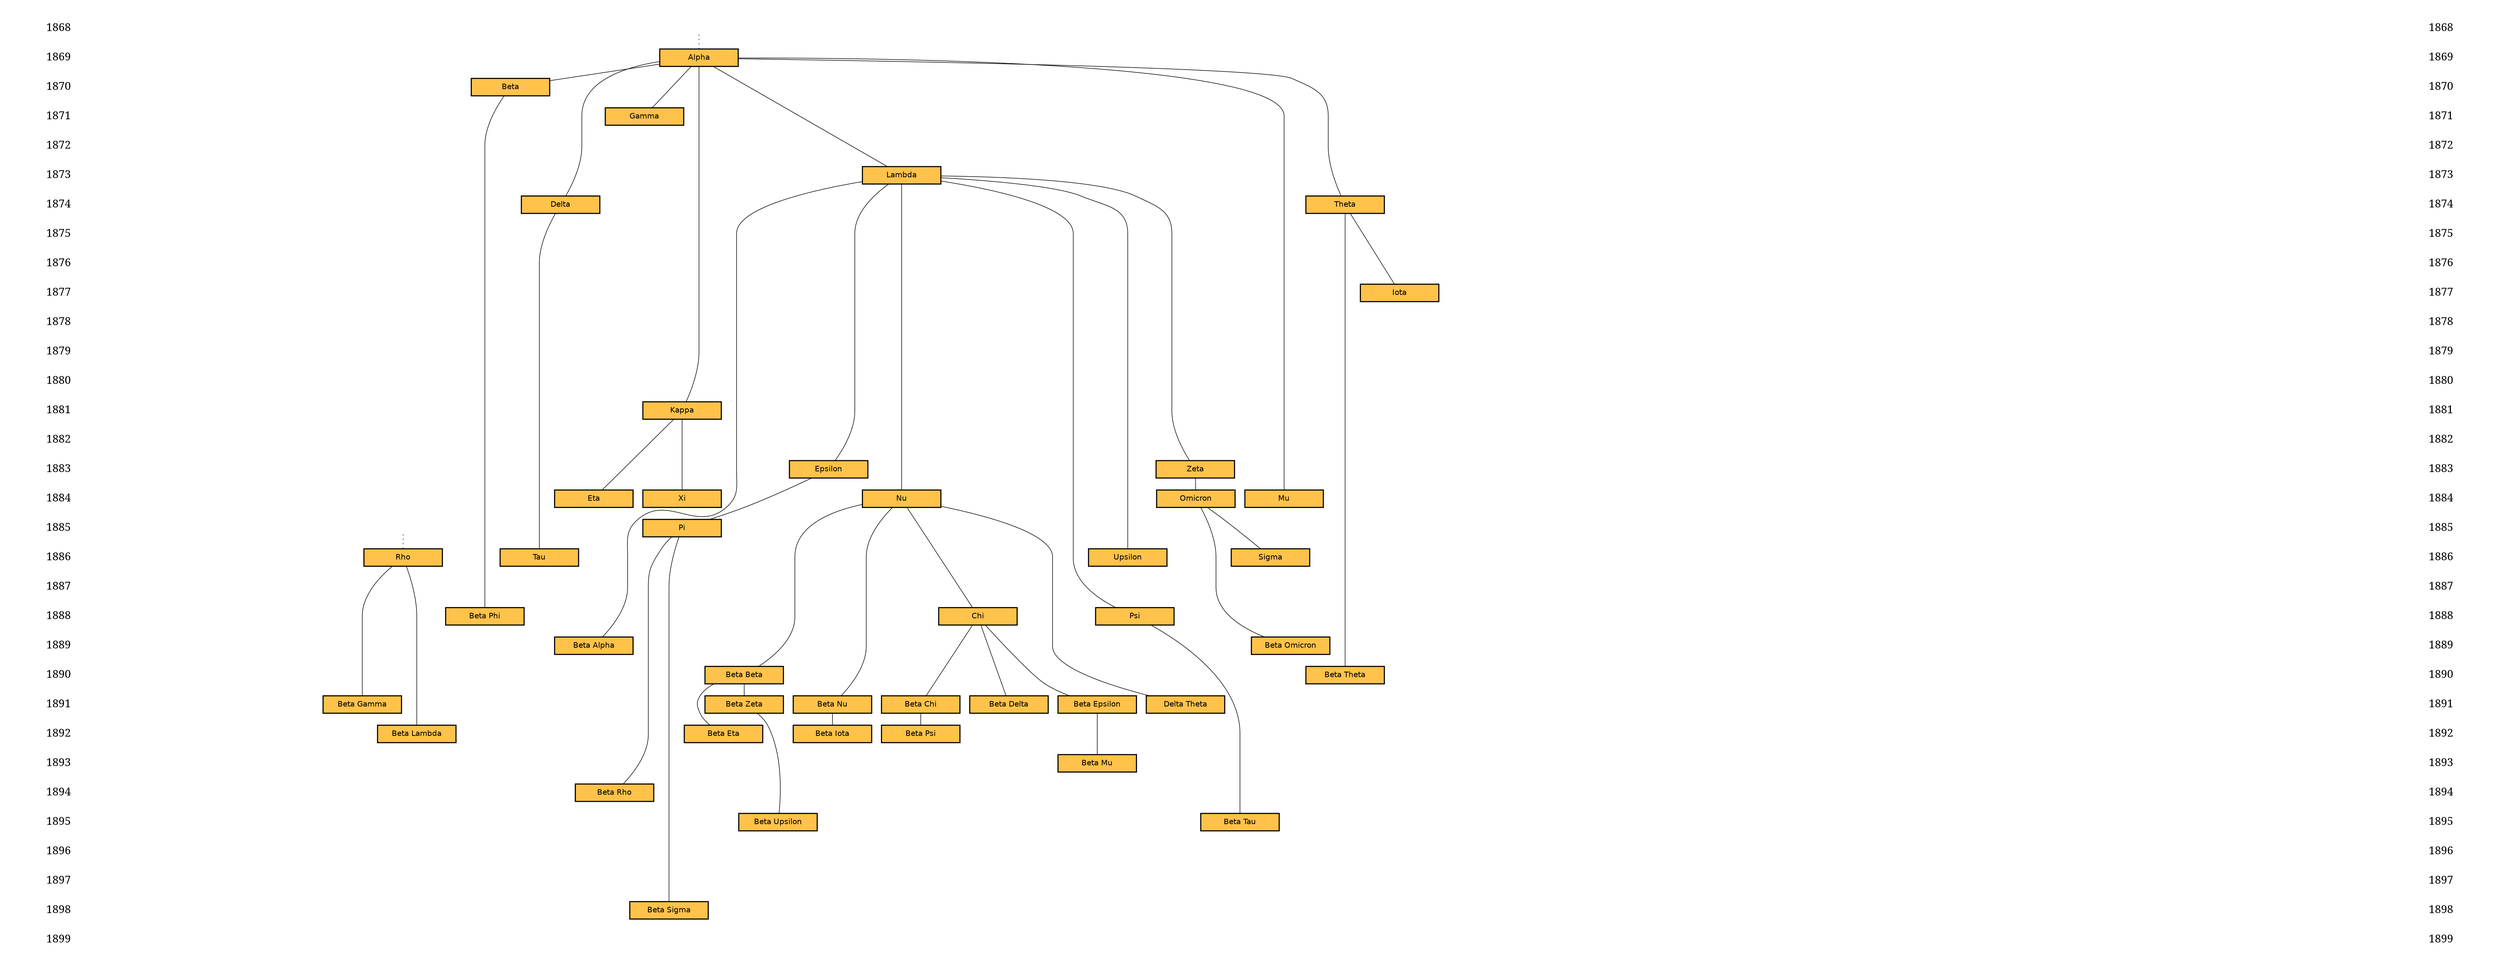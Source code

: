digraph "family_tree" {
    concentrate="False";
    pad=".5, .5";
    ranksep="0.3";
    ratio="compress";
    size="80";
    node [fontname="dejavu sans",height="0.45",penwidth="2",shape="box",style="filled",width="2"];
    edge [arrowhead="none"];
    subgraph "datesL" {
        node [color="none",fontname="georgia",fontsize="20"];
        edge [style="invis"];
        "1868L" [label="1868"];
        "1869L" [label="1869"];
        "1870L" [label="1870"];
        "1871L" [label="1871"];
        "1872L" [label="1872"];
        "1873L" [label="1873"];
        "1874L" [label="1874"];
        "1875L" [label="1875"];
        "1876L" [label="1876"];
        "1877L" [label="1877"];
        "1878L" [label="1878"];
        "1879L" [label="1879"];
        "1880L" [label="1880"];
        "1881L" [label="1881"];
        "1882L" [label="1882"];
        "1883L" [label="1883"];
        "1884L" [label="1884"];
        "1885L" [label="1885"];
        "1886L" [label="1886"];
        "1887L" [label="1887"];
        "1888L" [label="1888"];
        "1889L" [label="1889"];
        "1890L" [label="1890"];
        "1891L" [label="1891"];
        "1892L" [label="1892"];
        "1893L" [label="1893"];
        "1894L" [label="1894"];
        "1895L" [label="1895"];
        "1896L" [label="1896"];
        "1897L" [label="1897"];
        "1898L" [label="1898"];
        "1899L" [label="1899"];
        "1868L" -> "1869L";
        "1869L" -> "1870L";
        "1870L" -> "1871L";
        "1871L" -> "1872L";
        "1872L" -> "1873L";
        "1873L" -> "1874L";
        "1874L" -> "1875L";
        "1875L" -> "1876L";
        "1876L" -> "1877L";
        "1877L" -> "1878L";
        "1878L" -> "1879L";
        "1879L" -> "1880L";
        "1880L" -> "1881L";
        "1881L" -> "1882L";
        "1882L" -> "1883L";
        "1883L" -> "1884L";
        "1884L" -> "1885L";
        "1885L" -> "1886L";
        "1886L" -> "1887L";
        "1887L" -> "1888L";
        "1888L" -> "1889L";
        "1889L" -> "1890L";
        "1890L" -> "1891L";
        "1891L" -> "1892L";
        "1892L" -> "1893L";
        "1893L" -> "1894L";
        "1894L" -> "1895L";
        "1895L" -> "1896L";
        "1896L" -> "1897L";
        "1897L" -> "1898L";
        "1898L" -> "1899L";
    }
    subgraph "members" {
        node [fillcolor=".11 .71 1."];
        "Beta Gamma" [label="Beta Gamma"];
        "Beta Lambda" [label="Beta Lambda"];
        "Rho" [label="Rho"];
        "Rho Parent" [height="0",style="invis",width="0"];
        "Alpha" [label="Alpha"];
        "Alpha Parent" [height="0",style="invis",width="0"];
        "Beta" [label="Beta"];
        "Beta Alpha" [label="Beta Alpha"];
        "Beta Beta" [label="Beta Beta"];
        "Beta Chi" [label="Beta Chi"];
        "Beta Delta" [label="Beta Delta"];
        "Beta Epsilon" [label="Beta Epsilon"];
        "Beta Eta" [label="Beta Eta"];
        "Beta Iota" [label="Beta Iota"];
        "Beta Mu" [label="Beta Mu"];
        "Beta Nu" [label="Beta Nu"];
        "Beta Omicron" [label="Beta Omicron"];
        "Beta Phi" [label="Beta Phi"];
        "Beta Psi" [label="Beta Psi"];
        "Beta Rho" [label="Beta Rho"];
        "Beta Sigma" [label="Beta Sigma"];
        "Beta Tau" [label="Beta Tau"];
        "Beta Theta" [label="Beta Theta"];
        "Beta Upsilon" [label="Beta Upsilon"];
        "Beta Zeta" [label="Beta Zeta"];
        "Chi" [label="Chi"];
        "Delta" [label="Delta"];
        "Delta Theta" [label="Delta Theta"];
        "Epsilon" [label="Epsilon"];
        "Eta" [label="Eta"];
        "Gamma" [label="Gamma"];
        "Iota" [label="Iota"];
        "Kappa" [label="Kappa"];
        "Lambda" [label="Lambda"];
        "Mu" [label="Mu"];
        "Nu" [label="Nu"];
        "Omicron" [label="Omicron"];
        "Pi" [label="Pi"];
        "Psi" [label="Psi"];
        "Sigma" [label="Sigma"];
        "Tau" [label="Tau"];
        "Theta" [label="Theta"];
        "Upsilon" [label="Upsilon"];
        "Xi" [label="Xi"];
        "Zeta" [label="Zeta"];
        "Alpha" -> "Beta";
        "Alpha" -> "Delta";
        "Alpha" -> "Gamma";
        "Alpha" -> "Kappa";
        "Alpha" -> "Lambda";
        "Alpha" -> "Mu";
        "Alpha" -> "Theta";
        "Alpha Parent" -> "Alpha" [style="dotted"];
        "Beta" -> "Beta Phi";
        "Beta Beta" -> "Beta Eta";
        "Beta Beta" -> "Beta Zeta";
        "Beta Chi" -> "Beta Psi";
        "Beta Epsilon" -> "Beta Mu";
        "Beta Nu" -> "Beta Iota";
        "Beta Zeta" -> "Beta Upsilon";
        "Chi" -> "Beta Chi";
        "Chi" -> "Beta Delta";
        "Chi" -> "Beta Epsilon";
        "Delta" -> "Tau";
        "Epsilon" -> "Pi";
        "Kappa" -> "Eta";
        "Kappa" -> "Xi";
        "Lambda" -> "Beta Alpha";
        "Lambda" -> "Epsilon";
        "Lambda" -> "Nu";
        "Lambda" -> "Psi";
        "Lambda" -> "Upsilon";
        "Lambda" -> "Zeta";
        "Nu" -> "Beta Beta";
        "Nu" -> "Beta Nu";
        "Nu" -> "Chi";
        "Nu" -> "Delta Theta";
        "Omicron" -> "Beta Omicron";
        "Omicron" -> "Sigma";
        "Pi" -> "Beta Rho";
        "Pi" -> "Beta Sigma";
        "Psi" -> "Beta Tau";
        "Rho" -> "Beta Gamma";
        "Rho" -> "Beta Lambda";
        "Rho Parent" -> "Rho" [style="dotted"];
        "Theta" -> "Beta Theta";
        "Theta" -> "Iota";
        "Zeta" -> "Omicron";
    }
    subgraph "datesR" {
        node [color="none",fontname="georgia",fontsize="20"];
        edge [style="invis"];
        "1868R" [label="1868"];
        "1869R" [label="1869"];
        "1870R" [label="1870"];
        "1871R" [label="1871"];
        "1872R" [label="1872"];
        "1873R" [label="1873"];
        "1874R" [label="1874"];
        "1875R" [label="1875"];
        "1876R" [label="1876"];
        "1877R" [label="1877"];
        "1878R" [label="1878"];
        "1879R" [label="1879"];
        "1880R" [label="1880"];
        "1881R" [label="1881"];
        "1882R" [label="1882"];
        "1883R" [label="1883"];
        "1884R" [label="1884"];
        "1885R" [label="1885"];
        "1886R" [label="1886"];
        "1887R" [label="1887"];
        "1888R" [label="1888"];
        "1889R" [label="1889"];
        "1890R" [label="1890"];
        "1891R" [label="1891"];
        "1892R" [label="1892"];
        "1893R" [label="1893"];
        "1894R" [label="1894"];
        "1895R" [label="1895"];
        "1896R" [label="1896"];
        "1897R" [label="1897"];
        "1898R" [label="1898"];
        "1899R" [label="1899"];
        "1868R" -> "1869R";
        "1869R" -> "1870R";
        "1870R" -> "1871R";
        "1871R" -> "1872R";
        "1872R" -> "1873R";
        "1873R" -> "1874R";
        "1874R" -> "1875R";
        "1875R" -> "1876R";
        "1876R" -> "1877R";
        "1877R" -> "1878R";
        "1878R" -> "1879R";
        "1879R" -> "1880R";
        "1880R" -> "1881R";
        "1881R" -> "1882R";
        "1882R" -> "1883R";
        "1883R" -> "1884R";
        "1884R" -> "1885R";
        "1885R" -> "1886R";
        "1886R" -> "1887R";
        "1887R" -> "1888R";
        "1888R" -> "1889R";
        "1889R" -> "1890R";
        "1890R" -> "1891R";
        "1891R" -> "1892R";
        "1892R" -> "1893R";
        "1893R" -> "1894R";
        "1894R" -> "1895R";
        "1895R" -> "1896R";
        "1896R" -> "1897R";
        "1897R" -> "1898R";
        "1898R" -> "1899R";
    }
    {rank=same "1868L" "1868R" "Alpha Parent"};
    {rank=same "1869L" "1869R" "Alpha"};
    {rank=same "1870L" "1870R" "Beta"};
    {rank=same "1871L" "1871R" "Gamma"};
    {rank=same "1872L" "1872R"};
    {rank=same "1873L" "1873R" "Lambda"};
    {rank=same "1874L" "1874R" "Delta" "Theta"};
    {rank=same "1875L" "1875R"};
    {rank=same "1876L" "1876R"};
    {rank=same "1877L" "1877R" "Iota"};
    {rank=same "1878L" "1878R"};
    {rank=same "1879L" "1879R"};
    {rank=same "1880L" "1880R"};
    {rank=same "1881L" "1881R" "Kappa"};
    {rank=same "1882L" "1882R"};
    {rank=same "1883L" "1883R" "Epsilon" "Zeta"};
    {rank=same "1884L" "1884R" "Eta" "Mu" "Nu" "Omicron" "Xi"};
    {rank=same "1885L" "1885R" "Pi" "Rho Parent"};
    {rank=same "1886L" "1886R" "Rho" "Sigma" "Tau" "Upsilon"};
    {rank=same "1887L" "1887R"};
    {rank=same "1888L" "1888R" "Beta Phi" "Chi" "Psi"};
    {rank=same "1889L" "1889R" "Beta Alpha" "Beta Omicron"};
    {rank=same "1890L" "1890R" "Beta Beta" "Beta Theta"};
    {rank=same "1891L" "1891R" "Beta Chi" "Beta Delta" "Beta Epsilon" "Beta Gamma" "Beta Nu" "Beta Zeta" "Delta Theta"};
    {rank=same "1892L" "1892R" "Beta Eta" "Beta Iota" "Beta Lambda" "Beta Psi"};
    {rank=same "1893L" "1893R" "Beta Mu"};
    {rank=same "1894L" "1894R" "Beta Rho"};
    {rank=same "1895L" "1895R" "Beta Tau" "Beta Upsilon"};
    {rank=same "1896L" "1896R"};
    {rank=same "1897L" "1897R"};
    {rank=same "1898L" "1898R" "Beta Sigma"};
}